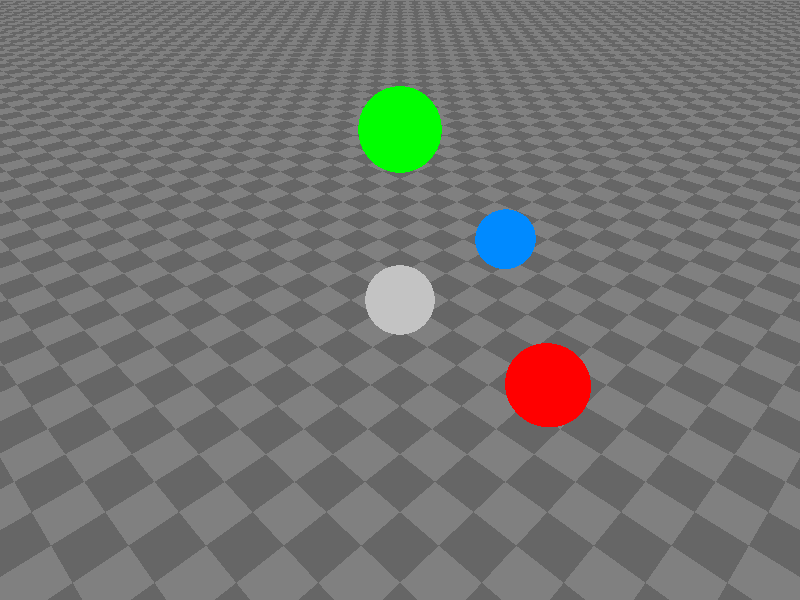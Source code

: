 camera {
  location < 20, 20, -20 >
    look_at < 0, 0, 0 >
}

light_source {
  <
  480, 480, -40 >
    color rgb < 1, 1, 1 > * 1.4
}

sphere {
  <
  0, 0, 0 > 2
  pigment {
    color rgb < 0.7654, 0.7654, 0.7654 >
  }
}

sphere {
  <
  10, 0, 0 > 2
  pigment {
    color rgb < 1, 0, 0 >
  }
}

sphere {
  <
  0, 10, 0 > 2
  pigment {
    color rgb < 0, 1, 0 >
  }
}

sphere {
  <
  0, 0, 10 > 2
  pigment {
    color rgb < 0, 0.543, 1 >
  }
}

plane {
  < 0, 1, 0 > , -20
  pigment {
    checker color rgb < 0.5, 0.5, 0.5 > , color rgb < 0.4, 0.4, 0.4 >
  }
  scale < 4, 1, 4 >
}
